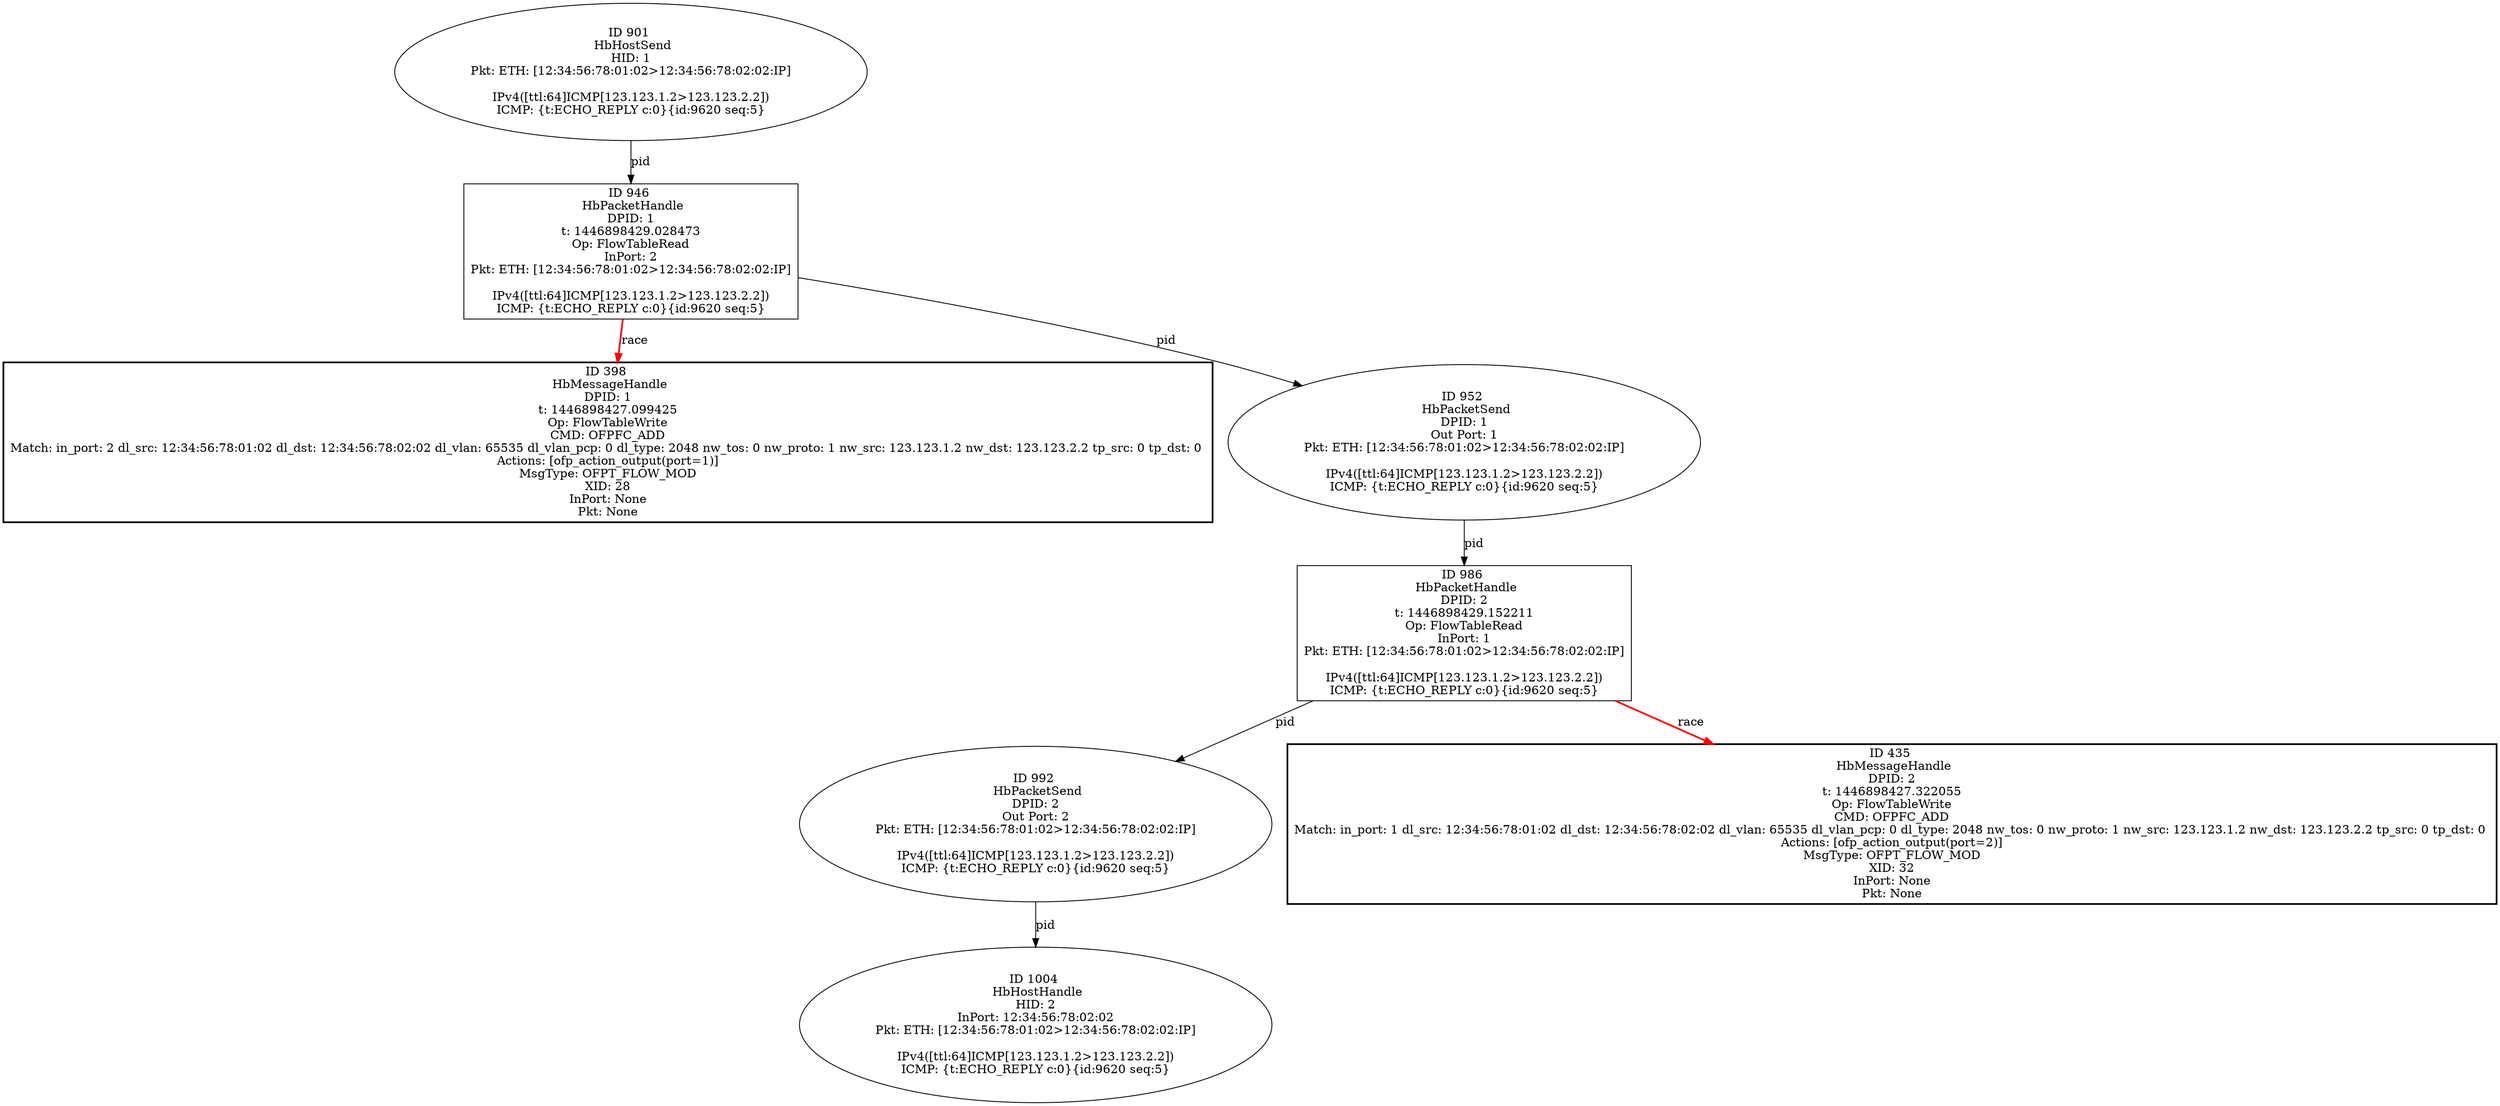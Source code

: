strict digraph G {
992 [shape=oval, event=<hb_events.HbPacketSend object at 0x10f975b10>, label="ID 992 
 HbPacketSend
DPID: 2
Out Port: 2
Pkt: ETH: [12:34:56:78:01:02>12:34:56:78:02:02:IP]

IPv4([ttl:64]ICMP[123.123.1.2>123.123.2.2])
ICMP: {t:ECHO_REPLY c:0}{id:9620 seq:5}"];
901 [shape=oval, event=<hb_events.HbHostSend object at 0x10f9ae310>, label="ID 901 
 HbHostSend
HID: 1
Pkt: ETH: [12:34:56:78:01:02>12:34:56:78:02:02:IP]

IPv4([ttl:64]ICMP[123.123.1.2>123.123.2.2])
ICMP: {t:ECHO_REPLY c:0}{id:9620 seq:5}"];
1004 [shape=oval, event=<hb_events.HbHostHandle object at 0x10f9710d0>, label="ID 1004 
 HbHostHandle
HID: 2
InPort: 12:34:56:78:02:02
Pkt: ETH: [12:34:56:78:01:02>12:34:56:78:02:02:IP]

IPv4([ttl:64]ICMP[123.123.1.2>123.123.2.2])
ICMP: {t:ECHO_REPLY c:0}{id:9620 seq:5}"];
398 [shape=box, style=bold, event=<hb_events.HbMessageHandle object at 0x10f81b450>, label="ID 398 
 HbMessageHandle
DPID: 1
t: 1446898427.099425
Op: FlowTableWrite
CMD: OFPFC_ADD
Match: in_port: 2 dl_src: 12:34:56:78:01:02 dl_dst: 12:34:56:78:02:02 dl_vlan: 65535 dl_vlan_pcp: 0 dl_type: 2048 nw_tos: 0 nw_proto: 1 nw_src: 123.123.1.2 nw_dst: 123.123.2.2 tp_src: 0 tp_dst: 0 
Actions: [ofp_action_output(port=1)]
MsgType: OFPT_FLOW_MOD
XID: 28
InPort: None
Pkt: None"];
946 [shape=box, event=<hb_events.HbPacketHandle object at 0x10f956090>, label="ID 946 
 HbPacketHandle
DPID: 1
t: 1446898429.028473
Op: FlowTableRead
InPort: 2
Pkt: ETH: [12:34:56:78:01:02>12:34:56:78:02:02:IP]

IPv4([ttl:64]ICMP[123.123.1.2>123.123.2.2])
ICMP: {t:ECHO_REPLY c:0}{id:9620 seq:5}"];
435 [shape=box, style=bold, event=<hb_events.HbMessageHandle object at 0x10f822690>, label="ID 435 
 HbMessageHandle
DPID: 2
t: 1446898427.322055
Op: FlowTableWrite
CMD: OFPFC_ADD
Match: in_port: 1 dl_src: 12:34:56:78:01:02 dl_dst: 12:34:56:78:02:02 dl_vlan: 65535 dl_vlan_pcp: 0 dl_type: 2048 nw_tos: 0 nw_proto: 1 nw_src: 123.123.1.2 nw_dst: 123.123.2.2 tp_src: 0 tp_dst: 0 
Actions: [ofp_action_output(port=2)]
MsgType: OFPT_FLOW_MOD
XID: 32
InPort: None
Pkt: None"];
952 [shape=oval, event=<hb_events.HbPacketSend object at 0x10f947c10>, label="ID 952 
 HbPacketSend
DPID: 1
Out Port: 1
Pkt: ETH: [12:34:56:78:01:02>12:34:56:78:02:02:IP]

IPv4([ttl:64]ICMP[123.123.1.2>123.123.2.2])
ICMP: {t:ECHO_REPLY c:0}{id:9620 seq:5}"];
986 [shape=box, event=<hb_events.HbPacketHandle object at 0x10f970290>, label="ID 986 
 HbPacketHandle
DPID: 2
t: 1446898429.152211
Op: FlowTableRead
InPort: 1
Pkt: ETH: [12:34:56:78:01:02>12:34:56:78:02:02:IP]

IPv4([ttl:64]ICMP[123.123.1.2>123.123.2.2])
ICMP: {t:ECHO_REPLY c:0}{id:9620 seq:5}"];
992 -> 1004  [rel=pid, label=pid];
901 -> 946  [rel=pid, label=pid];
946 -> 952  [rel=pid, label=pid];
946 -> 398  [harmful=True, color=red, style=bold, rel=race, label=race];
952 -> 986  [rel=pid, label=pid];
986 -> 992  [rel=pid, label=pid];
986 -> 435  [harmful=True, color=red, style=bold, rel=race, label=race];
}
